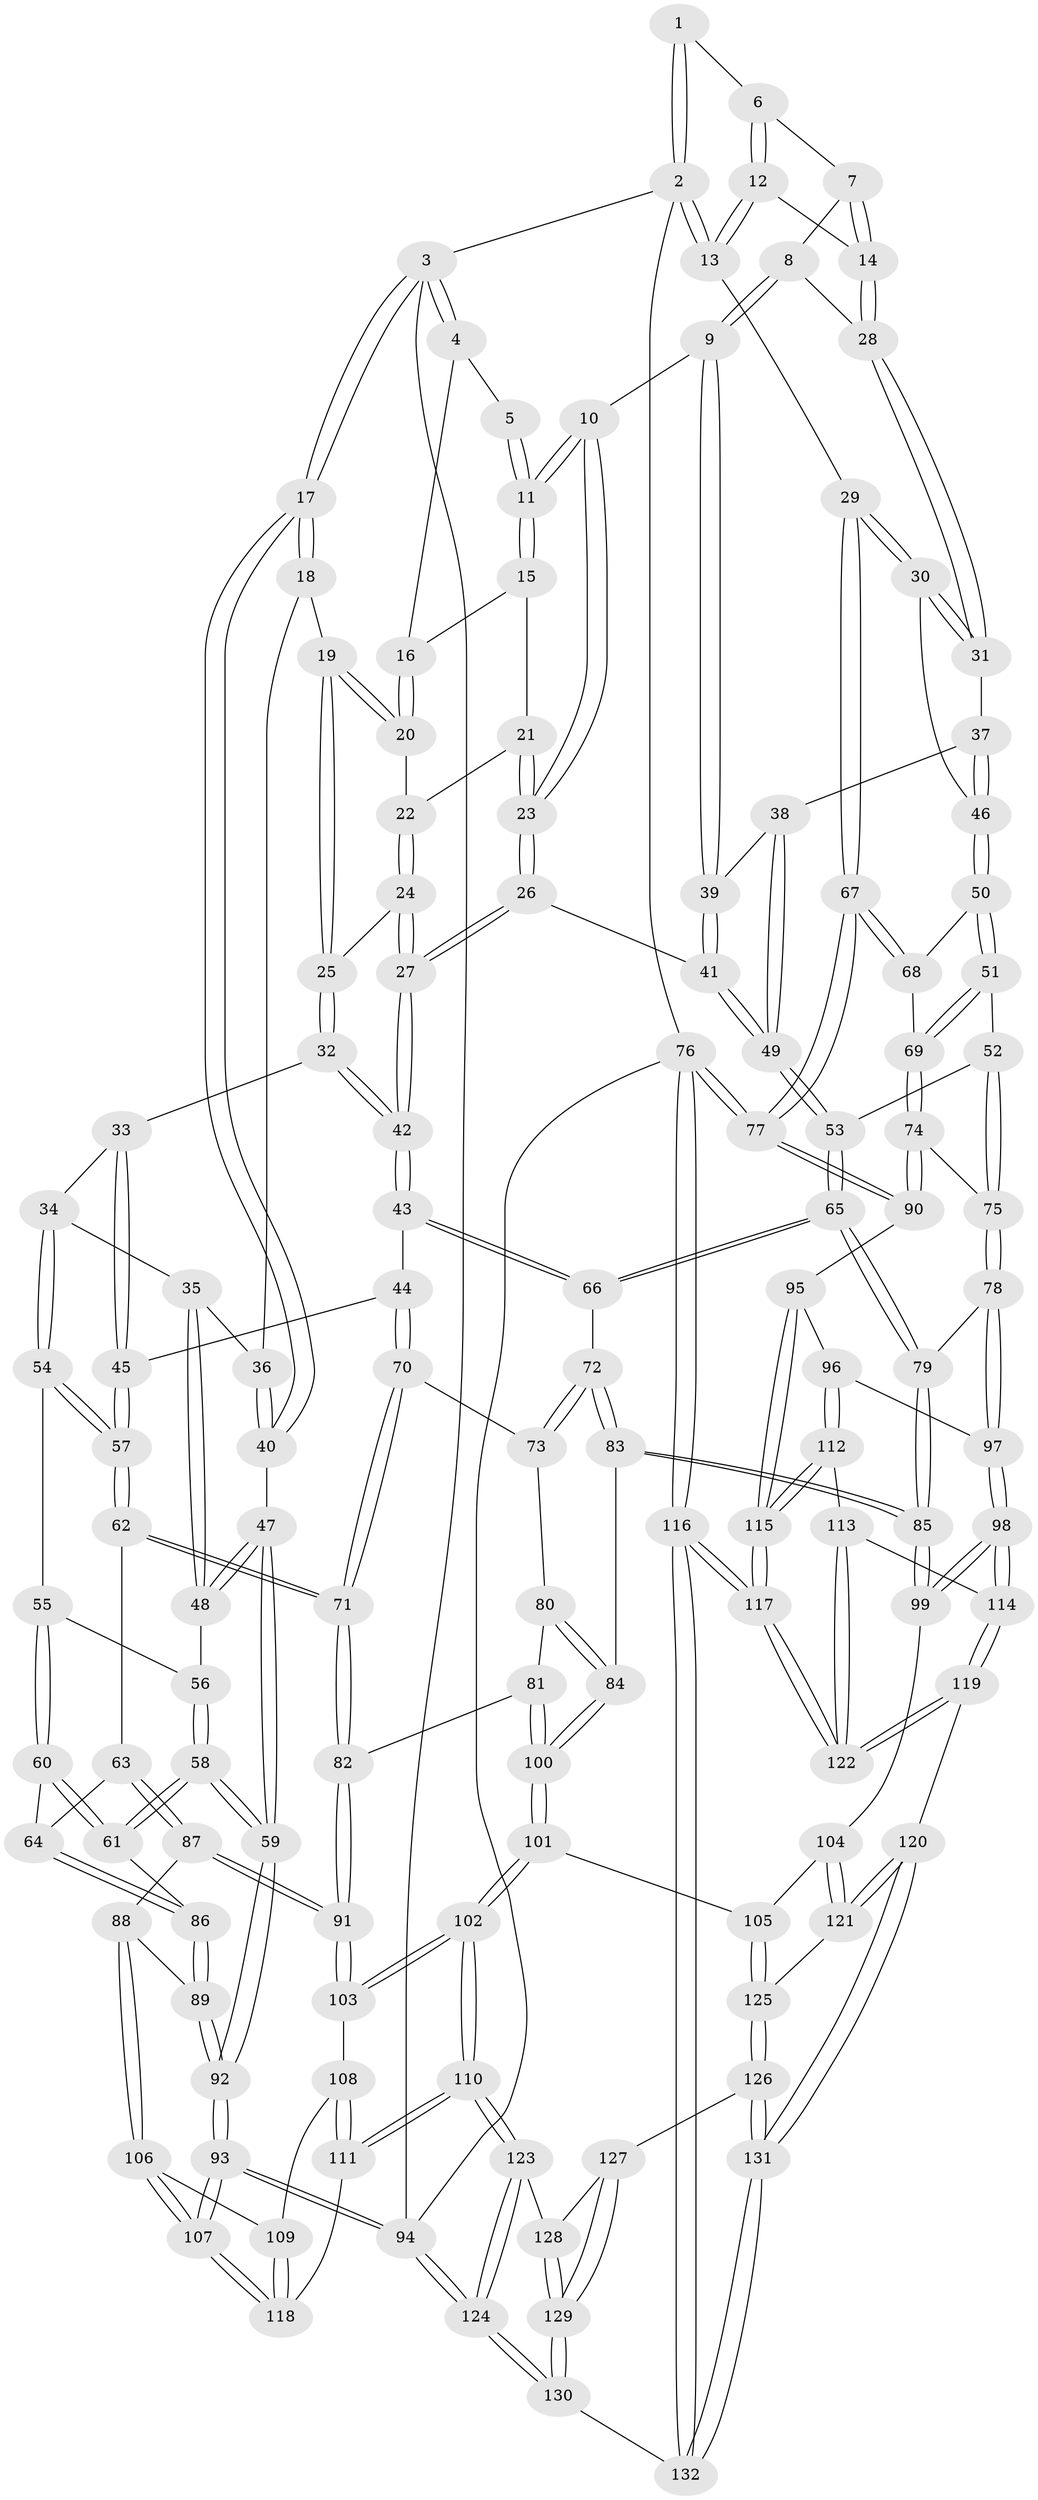 // coarse degree distribution, {4: 0.5192307692307693, 2: 0.07692307692307693, 3: 0.2692307692307692, 5: 0.11538461538461539, 6: 0.019230769230769232}
// Generated by graph-tools (version 1.1) at 2025/38/03/04/25 23:38:33]
// undirected, 132 vertices, 327 edges
graph export_dot {
  node [color=gray90,style=filled];
  1 [pos="+0.6799995504301106+0"];
  2 [pos="+1+0"];
  3 [pos="+0+0"];
  4 [pos="+0.3583877996190526+0"];
  5 [pos="+0.6156791712331668+0"];
  6 [pos="+0.7315919951642601+0"];
  7 [pos="+0.7340041390221952+0.03562767888110266"];
  8 [pos="+0.6624430965535496+0.15748266994491375"];
  9 [pos="+0.6286510556315074+0.18652551683369262"];
  10 [pos="+0.6218443393823367+0.18556388740413057"];
  11 [pos="+0.5949442483183391+0.1522223757368378"];
  12 [pos="+0.9372520186192103+0.1053413137406911"];
  13 [pos="+1+0"];
  14 [pos="+0.8235586333476604+0.1640338458993401"];
  15 [pos="+0.5541686020357074+0.13745654314575492"];
  16 [pos="+0.3478272468642803+0"];
  17 [pos="+0+0"];
  18 [pos="+0.18882814638510476+0.11946142386696257"];
  19 [pos="+0.27907122681633456+0.05941008789981084"];
  20 [pos="+0.32381792117724906+0"];
  21 [pos="+0.4734055253626024+0.1723668188883714"];
  22 [pos="+0.4661204708122344+0.1714381990445349"];
  23 [pos="+0.5521971777250446+0.24753847729818806"];
  24 [pos="+0.4415426250886568+0.22896748451492233"];
  25 [pos="+0.33108047725065665+0.20783327990764017"];
  26 [pos="+0.5045714724177138+0.33445196483514084"];
  27 [pos="+0.49459424708614563+0.33815534967536026"];
  28 [pos="+0.8191717023080438+0.17472118905020417"];
  29 [pos="+1+0.20131453899309523"];
  30 [pos="+0.9597761743097647+0.3115948115053118"];
  31 [pos="+0.8169687968890277+0.19395113640673656"];
  32 [pos="+0.3273909663282907+0.26669010347667677"];
  33 [pos="+0.30715381701643096+0.290984649314093"];
  34 [pos="+0.21817194112053534+0.30569972309092863"];
  35 [pos="+0.15515625458398175+0.26634932181962817"];
  36 [pos="+0.17095229276011606+0.13647233176880366"];
  37 [pos="+0.7590590272603872+0.2740385207352663"];
  38 [pos="+0.7456339214896287+0.2763945235656264"];
  39 [pos="+0.6739280897193265+0.24128205593165833"];
  40 [pos="+0+0.14398170472048835"];
  41 [pos="+0.6052660998454635+0.36580747117976664"];
  42 [pos="+0.47905653506277357+0.3523001375317473"];
  43 [pos="+0.4499457473042686+0.4148259152607729"];
  44 [pos="+0.43588728544027805+0.4206408665558021"];
  45 [pos="+0.32425355182145493+0.425260525097808"];
  46 [pos="+0.8731011353561725+0.386102682471091"];
  47 [pos="+0+0.34795822699967127"];
  48 [pos="+0.11982167379285187+0.2961379789596793"];
  49 [pos="+0.6734323389660459+0.42493353271412077"];
  50 [pos="+0.8683242366425636+0.40233559517454615"];
  51 [pos="+0.8642186972601912+0.40775982193847676"];
  52 [pos="+0.8279750910265904+0.4399622618259075"];
  53 [pos="+0.6879572790183196+0.4645172412579054"];
  54 [pos="+0.2288251862565842+0.39155950987917515"];
  55 [pos="+0.14707527058334197+0.3930989429743868"];
  56 [pos="+0.13817831820142243+0.3838279379407415"];
  57 [pos="+0.28095153177767473+0.4521409335424229"];
  58 [pos="+0+0.5004782913145317"];
  59 [pos="+0+0.47835750717832287"];
  60 [pos="+0.14780782781424154+0.4375290740990717"];
  61 [pos="+0+0.51003183102649"];
  62 [pos="+0.2521986972266556+0.5148036482966646"];
  63 [pos="+0.22746142312484385+0.5200698065795056"];
  64 [pos="+0.2157532675515886+0.5197680846047299"];
  65 [pos="+0.6624359451276819+0.5216227390796175"];
  66 [pos="+0.5333791951740893+0.522205426750593"];
  67 [pos="+1+0.43618254507650295"];
  68 [pos="+0.974058137660322+0.4721722438256312"];
  69 [pos="+0.9450157350416963+0.5604011171205848"];
  70 [pos="+0.3991114750784381+0.5345792615533076"];
  71 [pos="+0.3272012994079242+0.6056599871626388"];
  72 [pos="+0.5332524587365702+0.522415179625302"];
  73 [pos="+0.4567134409490014+0.561283014869134"];
  74 [pos="+0.9455764850478461+0.58949807705188"];
  75 [pos="+0.8457731568089871+0.535714565486313"];
  76 [pos="+1+1"];
  77 [pos="+1+0.6888191128885097"];
  78 [pos="+0.7851585246382937+0.6087996493275148"];
  79 [pos="+0.6665602438061071+0.5339921357108018"];
  80 [pos="+0.4500125188484533+0.5739036301197995"];
  81 [pos="+0.33440068894832015+0.6174617661434886"];
  82 [pos="+0.3299307282337698+0.6148651851093979"];
  83 [pos="+0.5079431700155488+0.6583460544484839"];
  84 [pos="+0.46263535912228376+0.6712470743617357"];
  85 [pos="+0.6245521328849893+0.7107304983007816"];
  86 [pos="+0.06185654634306428+0.5713752174900885"];
  87 [pos="+0.19137059961042557+0.6555811745163842"];
  88 [pos="+0.11940003529393037+0.6715612232948615"];
  89 [pos="+0.09072863836883106+0.6329740899558309"];
  90 [pos="+0.9849233104214679+0.6598860759118674"];
  91 [pos="+0.2692205919765689+0.6860238493073929"];
  92 [pos="+0+1"];
  93 [pos="+0+1"];
  94 [pos="+0+1"];
  95 [pos="+0.9316266185679113+0.6848650121046681"];
  96 [pos="+0.8758830005896325+0.6822626754920412"];
  97 [pos="+0.8038917250145383+0.6533722370530646"];
  98 [pos="+0.6809553935756205+0.7577191016463868"];
  99 [pos="+0.6325337126894144+0.7295622449035117"];
  100 [pos="+0.4261622085893902+0.6911158062183393"];
  101 [pos="+0.4179605680940291+0.7889747902657724"];
  102 [pos="+0.31704700374142525+0.8340788996065374"];
  103 [pos="+0.2662906797167972+0.705770053449497"];
  104 [pos="+0.5520625585536214+0.7958974182718652"];
  105 [pos="+0.47316372749738284+0.8222506435534395"];
  106 [pos="+0.12376414601933917+0.7360416467863452"];
  107 [pos="+0+1"];
  108 [pos="+0.21625964116651644+0.7292796212808969"];
  109 [pos="+0.1588143302406065+0.7494590245933587"];
  110 [pos="+0.3116346908282261+0.841736394330828"];
  111 [pos="+0.23407764077106913+0.8291008827186093"];
  112 [pos="+0.7799765601832179+0.8131844209135105"];
  113 [pos="+0.7061008892299199+0.7821472360946249"];
  114 [pos="+0.6873487702840793+0.7688206720895253"];
  115 [pos="+0.8695979791166668+0.906347447461944"];
  116 [pos="+1+1"];
  117 [pos="+0.998767802617373+1"];
  118 [pos="+0.21364780349739987+0.8269143358203649"];
  119 [pos="+0.6266492275449714+0.9195777392676046"];
  120 [pos="+0.6176436684951445+0.9202925154801324"];
  121 [pos="+0.6040587194901681+0.9133749346639582"];
  122 [pos="+0.7247306511112815+0.9883650350042131"];
  123 [pos="+0.3114600357424206+0.8464647943648721"];
  124 [pos="+0+1"];
  125 [pos="+0.4893623433912697+0.9067218455887146"];
  126 [pos="+0.48222321919672245+0.9243866494167859"];
  127 [pos="+0.4348433832233758+0.9549466520823736"];
  128 [pos="+0.33595592587747314+0.8875793796875138"];
  129 [pos="+0.35056952596047036+1"];
  130 [pos="+0.33285623188041685+1"];
  131 [pos="+0.5484252538993003+1"];
  132 [pos="+0.5553476780813144+1"];
  1 -- 2;
  1 -- 2;
  1 -- 6;
  2 -- 3;
  2 -- 13;
  2 -- 13;
  2 -- 76;
  3 -- 4;
  3 -- 4;
  3 -- 17;
  3 -- 17;
  3 -- 94;
  4 -- 5;
  4 -- 16;
  5 -- 11;
  5 -- 11;
  6 -- 7;
  6 -- 12;
  6 -- 12;
  7 -- 8;
  7 -- 14;
  7 -- 14;
  8 -- 9;
  8 -- 9;
  8 -- 28;
  9 -- 10;
  9 -- 39;
  9 -- 39;
  10 -- 11;
  10 -- 11;
  10 -- 23;
  10 -- 23;
  11 -- 15;
  11 -- 15;
  12 -- 13;
  12 -- 13;
  12 -- 14;
  13 -- 29;
  14 -- 28;
  14 -- 28;
  15 -- 16;
  15 -- 21;
  16 -- 20;
  16 -- 20;
  17 -- 18;
  17 -- 18;
  17 -- 40;
  17 -- 40;
  18 -- 19;
  18 -- 36;
  19 -- 20;
  19 -- 20;
  19 -- 25;
  19 -- 25;
  20 -- 22;
  21 -- 22;
  21 -- 23;
  21 -- 23;
  22 -- 24;
  22 -- 24;
  23 -- 26;
  23 -- 26;
  24 -- 25;
  24 -- 27;
  24 -- 27;
  25 -- 32;
  25 -- 32;
  26 -- 27;
  26 -- 27;
  26 -- 41;
  27 -- 42;
  27 -- 42;
  28 -- 31;
  28 -- 31;
  29 -- 30;
  29 -- 30;
  29 -- 67;
  29 -- 67;
  30 -- 31;
  30 -- 31;
  30 -- 46;
  31 -- 37;
  32 -- 33;
  32 -- 42;
  32 -- 42;
  33 -- 34;
  33 -- 45;
  33 -- 45;
  34 -- 35;
  34 -- 54;
  34 -- 54;
  35 -- 36;
  35 -- 48;
  35 -- 48;
  36 -- 40;
  36 -- 40;
  37 -- 38;
  37 -- 46;
  37 -- 46;
  38 -- 39;
  38 -- 49;
  38 -- 49;
  39 -- 41;
  39 -- 41;
  40 -- 47;
  41 -- 49;
  41 -- 49;
  42 -- 43;
  42 -- 43;
  43 -- 44;
  43 -- 66;
  43 -- 66;
  44 -- 45;
  44 -- 70;
  44 -- 70;
  45 -- 57;
  45 -- 57;
  46 -- 50;
  46 -- 50;
  47 -- 48;
  47 -- 48;
  47 -- 59;
  47 -- 59;
  48 -- 56;
  49 -- 53;
  49 -- 53;
  50 -- 51;
  50 -- 51;
  50 -- 68;
  51 -- 52;
  51 -- 69;
  51 -- 69;
  52 -- 53;
  52 -- 75;
  52 -- 75;
  53 -- 65;
  53 -- 65;
  54 -- 55;
  54 -- 57;
  54 -- 57;
  55 -- 56;
  55 -- 60;
  55 -- 60;
  56 -- 58;
  56 -- 58;
  57 -- 62;
  57 -- 62;
  58 -- 59;
  58 -- 59;
  58 -- 61;
  58 -- 61;
  59 -- 92;
  59 -- 92;
  60 -- 61;
  60 -- 61;
  60 -- 64;
  61 -- 86;
  62 -- 63;
  62 -- 71;
  62 -- 71;
  63 -- 64;
  63 -- 87;
  63 -- 87;
  64 -- 86;
  64 -- 86;
  65 -- 66;
  65 -- 66;
  65 -- 79;
  65 -- 79;
  66 -- 72;
  67 -- 68;
  67 -- 68;
  67 -- 77;
  67 -- 77;
  68 -- 69;
  69 -- 74;
  69 -- 74;
  70 -- 71;
  70 -- 71;
  70 -- 73;
  71 -- 82;
  71 -- 82;
  72 -- 73;
  72 -- 73;
  72 -- 83;
  72 -- 83;
  73 -- 80;
  74 -- 75;
  74 -- 90;
  74 -- 90;
  75 -- 78;
  75 -- 78;
  76 -- 77;
  76 -- 77;
  76 -- 116;
  76 -- 116;
  76 -- 94;
  77 -- 90;
  77 -- 90;
  78 -- 79;
  78 -- 97;
  78 -- 97;
  79 -- 85;
  79 -- 85;
  80 -- 81;
  80 -- 84;
  80 -- 84;
  81 -- 82;
  81 -- 100;
  81 -- 100;
  82 -- 91;
  82 -- 91;
  83 -- 84;
  83 -- 85;
  83 -- 85;
  84 -- 100;
  84 -- 100;
  85 -- 99;
  85 -- 99;
  86 -- 89;
  86 -- 89;
  87 -- 88;
  87 -- 91;
  87 -- 91;
  88 -- 89;
  88 -- 106;
  88 -- 106;
  89 -- 92;
  89 -- 92;
  90 -- 95;
  91 -- 103;
  91 -- 103;
  92 -- 93;
  92 -- 93;
  93 -- 94;
  93 -- 94;
  93 -- 107;
  93 -- 107;
  94 -- 124;
  94 -- 124;
  95 -- 96;
  95 -- 115;
  95 -- 115;
  96 -- 97;
  96 -- 112;
  96 -- 112;
  97 -- 98;
  97 -- 98;
  98 -- 99;
  98 -- 99;
  98 -- 114;
  98 -- 114;
  99 -- 104;
  100 -- 101;
  100 -- 101;
  101 -- 102;
  101 -- 102;
  101 -- 105;
  102 -- 103;
  102 -- 103;
  102 -- 110;
  102 -- 110;
  103 -- 108;
  104 -- 105;
  104 -- 121;
  104 -- 121;
  105 -- 125;
  105 -- 125;
  106 -- 107;
  106 -- 107;
  106 -- 109;
  107 -- 118;
  107 -- 118;
  108 -- 109;
  108 -- 111;
  108 -- 111;
  109 -- 118;
  109 -- 118;
  110 -- 111;
  110 -- 111;
  110 -- 123;
  110 -- 123;
  111 -- 118;
  112 -- 113;
  112 -- 115;
  112 -- 115;
  113 -- 114;
  113 -- 122;
  113 -- 122;
  114 -- 119;
  114 -- 119;
  115 -- 117;
  115 -- 117;
  116 -- 117;
  116 -- 117;
  116 -- 132;
  116 -- 132;
  117 -- 122;
  117 -- 122;
  119 -- 120;
  119 -- 122;
  119 -- 122;
  120 -- 121;
  120 -- 121;
  120 -- 131;
  120 -- 131;
  121 -- 125;
  123 -- 124;
  123 -- 124;
  123 -- 128;
  124 -- 130;
  124 -- 130;
  125 -- 126;
  125 -- 126;
  126 -- 127;
  126 -- 131;
  126 -- 131;
  127 -- 128;
  127 -- 129;
  127 -- 129;
  128 -- 129;
  128 -- 129;
  129 -- 130;
  129 -- 130;
  130 -- 132;
  131 -- 132;
  131 -- 132;
}
